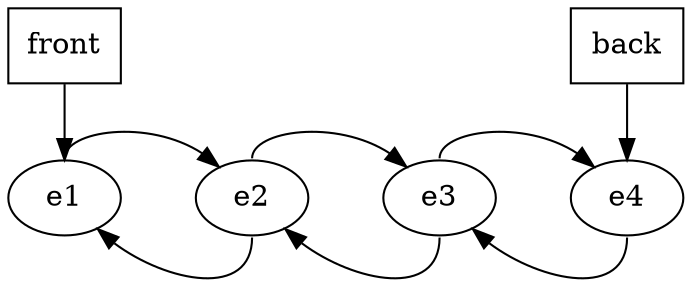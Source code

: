 digraph structs {
    graph [overlap = false]
    nodesep=.5;
    rankdir=LR;

    front [shape=rectangle]
    back [shape=rectangle]
    front -> back [weight=10 style=invis]

    e1 -> e2 -> e3 -> e4 [color=invis weight=10]

    e1:n -> e2:nw [constraint=false]
    e2:n -> e3:nw [constraint=false]
    e3:n -> e4:nw [constraint=false]

    e4:s -> e3:se [constraint=false]
    e3:s -> e2:se [constraint=false]
    e2:s -> e1:se [constraint=false]

    front -> e1 [constraint=false]
    back -> e4 [constraint=false]
    
    {rank = same; front; e1}
    {rank = same; back; e4}
}

